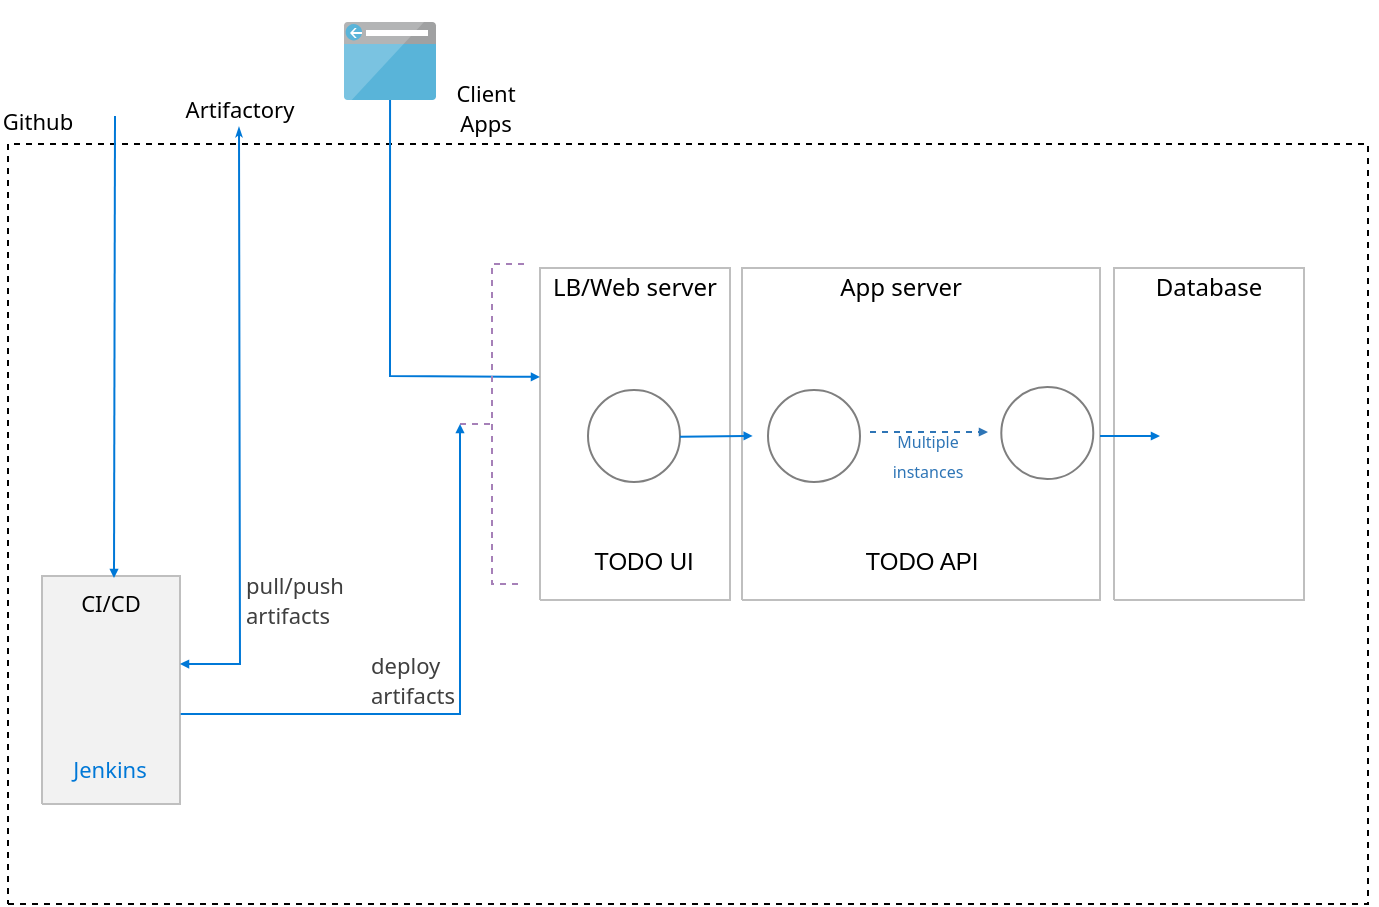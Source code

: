<mxfile version="14.7.1" type="github">
  <diagram name="Architecture" id="Architecture">
    <mxGraphModel dx="868" dy="492" grid="1" gridSize="10" guides="1" tooltips="1" connect="1" arrows="1" fold="1" page="1" pageScale="1" pageWidth="850" pageHeight="1100" math="0" shadow="0">
      <root>
        <mxCell id="0" />
        <mxCell id="1" parent="0" />
        <mxCell id="PjaEeioHZseRxcnawcMe-200" value="" style="shape=image;imageAspect=0;aspect=fixed;verticalLabelPosition=bottom;verticalAlign=top;fontSize=12;strokeColor=#000000;image=https://www.jfrog.com/confluence/download/attachments/46107468/RTF?version=2&amp;modificationDate=1572965730000&amp;api=v2;" parent="1" vertex="1">
          <mxGeometry x="150" y="126" width="60" height="60" as="geometry" />
        </mxCell>
        <mxCell id="PjaEeioHZseRxcnawcMe-180" value="" style="shape=image;imageAspect=0;aspect=fixed;verticalLabelPosition=bottom;verticalAlign=top;fontSize=12;strokeColor=#000000;image=https://www.opc-router.de/wp-content/uploads/2021/03/mongodb_thumbnail.png;" parent="1" vertex="1">
          <mxGeometry x="635" y="304.15" width="59" height="79.35" as="geometry" />
        </mxCell>
        <mxCell id="PjaEeioHZseRxcnawcMe-181" value="&lt;p style=&quot;margin-left: 0 ; margin-right: 0 ; margin-top: 0px ; margin-bottom: 0px ; text-indent: 0 ; direction: ltr&quot;&gt;&lt;font style=&quot;font-size: 8px ; font-family: &amp;#34;segoe ui&amp;#34; ; color: #595959 ; direction: ltr ; letter-spacing: 0px ; line-height: 120% ; opacity: 1&quot;&gt;&lt;br&gt;&lt;/font&gt;&lt;/p&gt;" style="verticalAlign=bottom;align=left;vsdxID=24;fillColor=none;gradientColor=none;shape=stencil(nZBLDoAgDERP0z3SIyjew0SURgSD+Lu9kMZoXLhwN9O+tukAlrNpJg1SzDH4QW/URgNYgZTkjA4UkwJUgGXng+6DX1zLfmoymdXo17xh5zmRJ6Q42BWCfc2oJfdAr+Yv+AP9Cb7OJ3H/2JG1HNGz/84klThPVCc=);strokeColor=#bfbfbf;spacingBottom=-1;spacingRight=-1;labelBackgroundColor=none;rounded=0;html=1;whiteSpace=wrap;" parent="1" vertex="1">
          <mxGeometry x="617" y="252" width="95" height="166" as="geometry" />
        </mxCell>
        <mxCell id="Cpq1ZpIzhN0V-iwIdP6c-247" style="vsdxID=182;gradientColor=none;shape=stencil(nZBLDoAgDERP0z3SIyjew0SURgSD+Lu9kMZoXLhwN9O+tukAlrNpJg1SzDH4QW/URgNYgZTkjA4UkwJUgGXng+6DX1zLfmoymdXo17xh5zmRJ6Q42BWCfc2oJfdAr+Yv+AP9Cb7OJ3H/2JG1HNGz/84klThPVCc=);dashed=1;labelBackgroundColor=#FFFFFF;rounded=0;html=1;whiteSpace=wrap;strokeWidth=1;perimeterSpacing=0;fillColor=none;shadow=0;" parent="1" vertex="1">
          <mxGeometry x="64" y="190" width="680" height="380" as="geometry" />
        </mxCell>
        <mxCell id="24" value="&lt;p style=&quot;margin-left: 0 ; margin-right: 0 ; margin-top: 0px ; margin-bottom: 0px ; text-indent: 0 ; direction: ltr&quot;&gt;&lt;font style=&quot;font-size: 8px ; font-family: &amp;#34;segoe ui&amp;#34; ; color: #595959 ; direction: ltr ; letter-spacing: 0px ; line-height: 120% ; opacity: 1&quot;&gt;&lt;br&gt;&lt;/font&gt;&lt;/p&gt;" style="verticalAlign=bottom;align=left;vsdxID=24;fillColor=none;gradientColor=none;shape=stencil(nZBLDoAgDERP0z3SIyjew0SURgSD+Lu9kMZoXLhwN9O+tukAlrNpJg1SzDH4QW/URgNYgZTkjA4UkwJUgGXng+6DX1zLfmoymdXo17xh5zmRJ6Q42BWCfc2oJfdAr+Yv+AP9Cb7OJ3H/2JG1HNGz/84klThPVCc=);strokeColor=#bfbfbf;spacingBottom=-1;spacingRight=-1;labelBackgroundColor=none;rounded=0;html=1;whiteSpace=wrap;" parent="1" vertex="1">
          <mxGeometry x="330" y="252" width="95" height="166" as="geometry" />
        </mxCell>
        <mxCell id="25" value="&lt;p style=&quot;margin-left: 0 ; margin-right: 0 ; margin-top: 0px ; margin-bottom: 0px ; text-indent: 0 ; direction: ltr&quot;&gt;&lt;font style=&quot;font-size: 8px ; font-family: &amp;#34;segoe ui&amp;#34; ; color: #595959 ; direction: ltr ; letter-spacing: 0px ; line-height: 120% ; opacity: 1&quot;&gt;&lt;br&gt;&lt;/font&gt;&lt;/p&gt;" style="verticalAlign=bottom;align=left;vsdxID=26;fillColor=none;gradientColor=none;shape=stencil(nZBLDoAgDERP0z3SIyjew0SURgSD+Lu9kMZoXLhwN9O+tukAlrNpJg1SzDH4QW/URgNYgZTkjA4UkwJUgGXng+6DX1zLfmoymdXo17xh5zmRJ6Q42BWCfc2oJfdAr+Yv+AP9Cb7OJ3H/2JG1HNGz/84klThPVCc=);strokeColor=#bfbfbf;spacingBottom=-1;spacingRight=-1;labelBackgroundColor=none;rounded=0;html=1;whiteSpace=wrap;" parent="1" vertex="1">
          <mxGeometry x="431" y="252" width="179" height="166" as="geometry" />
        </mxCell>
        <mxCell id="27" value="&lt;font style=&quot;font-size: 12px ; font-family: &amp;#34;segoe ui&amp;#34; ; color: #000000 ; direction: ltr ; letter-spacing: 0px ; line-height: 120% ; opacity: 1&quot;&gt;LB/Web server&lt;br&gt;&lt;/font&gt;" style="verticalAlign=middle;align=center;vsdxID=29;fillColor=none;gradientColor=none;shape=stencil(nZBLDoAgDERP0z3SIyjew0SURgSD+Lu9kMZoXLhwN9O+tukAlrNpJg1SzDH4QW/URgNYgZTkjA4UkwJUgGXng+6DX1zLfmoymdXo17xh5zmRJ6Q42BWCfc2oJfdAr+Yv+AP9Cb7OJ3H/2JG1HNGz/84klThPVCc=);strokeColor=none;labelBackgroundColor=none;rounded=0;html=1;whiteSpace=wrap;" parent="1" vertex="1">
          <mxGeometry x="330" y="252" width="95" height="19" as="geometry" />
        </mxCell>
        <mxCell id="28" value="&lt;font style=&quot;font-size: 12px ; font-family: &amp;#34;segoe ui&amp;#34; ; color: #000000 ; direction: ltr ; letter-spacing: 0px ; line-height: 120% ; opacity: 1&quot;&gt;App server&lt;br&gt;&lt;/font&gt;" style="verticalAlign=middle;align=center;vsdxID=30;fillColor=none;gradientColor=none;shape=stencil(nZBLDoAgDERP0z3SIyjew0SURgSD+Lu9kMZoXLhwN9O+tukAlrNpJg1SzDH4QW/URgNYgZTkjA4UkwJUgGXng+6DX1zLfmoymdXo17xh5zmRJ6Q42BWCfc2oJfdAr+Yv+AP9Cb7OJ3H/2JG1HNGz/84klThPVCc=);strokeColor=none;labelBackgroundColor=none;rounded=0;html=1;whiteSpace=wrap;" parent="1" vertex="1">
          <mxGeometry x="431" y="252" width="159" height="19" as="geometry" />
        </mxCell>
        <mxCell id="159" style="vsdxID=111;edgeStyle=none;dashed=1;startArrow=none;endArrow=block;startSize=5;endSize=2;strokeColor=#2e75b6;spacingTop=0;spacingBottom=0;spacingLeft=0;spacingRight=0;verticalAlign=middle;html=1;labelBackgroundColor=#ffffff;rounded=0;" parent="1" edge="1">
          <mxGeometry relative="1" as="geometry">
            <mxPoint x="-1" as="offset" />
            <Array as="points" />
            <mxPoint x="495" y="334" as="sourcePoint" />
            <mxPoint x="554" y="334" as="targetPoint" />
          </mxGeometry>
        </mxCell>
        <mxCell id="51" value="&lt;font style=&quot;font-size: 8px ; font-family: &amp;#34;segoe ui&amp;#34; ; color: #2e75b6 ; direction: ltr ; letter-spacing: 0px ; line-height: 120% ; opacity: 1&quot;&gt;Multiple instances&lt;br&gt;&lt;/font&gt;" style="verticalAlign=middle;align=center;vsdxID=168;fillColor=none;gradientColor=none;shape=stencil(nZBLDoAgDERP0z3SIyjew0SURgSD+Lu9kMZoXLhwN9O+tukAlrNpJg1SzDH4QW/URgNYgZTkjA4UkwJUgGXng+6DX1zLfmoymdXo17xh5zmRJ6Q42BWCfc2oJfdAr+Yv+AP9Cb7OJ3H/2JG1HNGz/84klThPVCc=);strokeColor=none;labelBackgroundColor=none;rounded=0;html=1;whiteSpace=wrap;" parent="1" vertex="1">
          <mxGeometry x="494" y="335" width="60" height="19" as="geometry" />
        </mxCell>
        <mxCell id="88" value="&lt;div style=&quot;text-align: left&quot;&gt;&lt;span style=&quot;color: rgb(63 , 63 , 63) ; font-family: &amp;#34;segoe ui&amp;#34; ; font-size: 11px ; letter-spacing: 0px&quot;&gt;pull/push artifacts&lt;/span&gt;&lt;/div&gt;" style="verticalAlign=middle;align=center;vsdxID=275;fillColor=none;gradientColor=none;shape=stencil(nZBLDoAgDERP0z3SIyjew0SURgSD+Lu9kMZoXLhwN9O+tukAlrNpJg1SzDH4QW/URgNYgZTkjA4UkwJUgGXng+6DX1zLfmoymdXo17xh5zmRJ6Q42BWCfc2oJfdAr+Yv+AP9Cb7OJ3H/2JG1HNGz/84klThPVCc=);strokeColor=none;labelBackgroundColor=none;rounded=0;html=1;whiteSpace=wrap;" parent="1" vertex="1">
          <mxGeometry x="184" y="404" width="47" height="28" as="geometry" />
        </mxCell>
        <mxCell id="101" style="vsdxID=301;fillColor=none;gradientColor=none;labelBackgroundColor=none;rounded=0;strokeColor=none;html=1;whiteSpace=wrap;" parent="1" vertex="1">
          <mxGeometry x="444" y="313" width="47.35" height="46.92" as="geometry" />
        </mxCell>
        <mxCell id="102" value="" style="verticalAlign=top;align=center;vsdxID=302;fillColor=#FFFFFF;gradientColor=none;shape=stencil(vVHLDsIgEPwajiQI6RfU+h8bu22JCGRB2/69kG1iazx58DazM/vIjjBtmiCi0CplCjecbZ8nYc5Ca+snJJsLEqYTph0C4Ujh4XvmEaqzont41gkL96naodXKrGF6YSfQtUi0OXXDVlqPfJNP6usotUhYbJIUMmQb/GGrAxpRljVycDBuc1hKM2LclX8/7H9nFfB+82Cd45T2+mcspcSRmu4F);strokeColor=#7f7f7f;labelBackgroundColor=none;rounded=0;html=1;whiteSpace=wrap;" parent="101" vertex="1">
          <mxGeometry width="46" height="46" as="geometry" />
        </mxCell>
        <mxCell id="PjaEeioHZseRxcnawcMe-194" value="" style="shape=image;imageAspect=0;aspect=fixed;verticalLabelPosition=bottom;verticalAlign=top;fontSize=12;strokeColor=#000000;image=https://user-images.githubusercontent.com/3613230/41752586-476b0b24-7596-11e8-95fe-8fd3faa21e8a.png;" parent="101" vertex="1">
          <mxGeometry x="-7.65" y="-1.61" width="55" height="48.53" as="geometry" />
        </mxCell>
        <mxCell id="119" style="vsdxID=343;fillColor=none;gradientColor=none;labelBackgroundColor=none;rounded=0;strokeColor=none;html=1;whiteSpace=wrap;" parent="1" vertex="1">
          <mxGeometry x="354" y="313" width="46" height="46" as="geometry" />
        </mxCell>
        <mxCell id="120" value="" style="verticalAlign=top;align=center;vsdxID=337;fillColor=#FFFFFF;gradientColor=none;shape=stencil(vVHLDsIgEPwajiQI6RfU+h8bu22JCGRB2/69kG1iazx58DazM/vIjjBtmiCi0CplCjecbZ8nYc5Ca+snJJsLEqYTph0C4Ujh4XvmEaqzont41gkL96naodXKrGF6YSfQtUi0OXXDVlqPfJNP6usotUhYbJIUMmQb/GGrAxpRljVycDBuc1hKM2LclX8/7H9nFfB+82Cd45T2+mcspcSRmu4F);strokeColor=#7f7f7f;labelBackgroundColor=none;rounded=0;html=1;whiteSpace=wrap;" parent="119" vertex="1">
          <mxGeometry width="46" height="46" as="geometry" />
        </mxCell>
        <mxCell id="150" value="&lt;font style=&quot;font-size: 11px ; font-family: &amp;#34;segoe ui&amp;#34; ; direction: ltr ; letter-spacing: 0px ; line-height: 120% ; opacity: 1&quot;&gt;Artifactory&lt;br&gt;&lt;/font&gt;" style="verticalAlign=middle;align=center;vsdxID=390;fillColor=none;gradientColor=none;shape=stencil(nZBLDoAgDERP0z3SIyjew0SURgSD+Lu9kMZoXLhwN9O+tukAlrNpJg1SzDH4QW/URgNYgZTkjA4UkwJUgGXng+6DX1zLfmoymdXo17xh5zmRJ6Q42BWCfc2oJfdAr+Yv+AP9Cb7OJ3H/2JG1HNGz/84klThPVCc=);strokeColor=none;labelBackgroundColor=none;rounded=0;html=1;whiteSpace=wrap;" parent="1" vertex="1">
          <mxGeometry x="134" y="155" width="92" height="35" as="geometry" />
        </mxCell>
        <mxCell id="Cpq1ZpIzhN0V-iwIdP6c-179" value="&lt;font style=&quot;font-size: 12px&quot;&gt;TODO API&lt;/font&gt;" style="text;html=1;strokeColor=none;fillColor=none;align=center;verticalAlign=middle;whiteSpace=wrap;rounded=0;fontSize=12;" parent="1" vertex="1">
          <mxGeometry x="471.5" y="383.5" width="98" height="30" as="geometry" />
        </mxCell>
        <mxCell id="Cpq1ZpIzhN0V-iwIdP6c-241" value="" style="shape=image;verticalLabelPosition=bottom;labelBackgroundColor=#ffffff;verticalAlign=top;aspect=fixed;imageAspect=0;image=https://cdn4.iconfinder.com/data/icons/iconsimple-logotypes/512/github-512.png;" parent="1" vertex="1">
          <mxGeometry x="92.5" y="126" width="50" height="50" as="geometry" />
        </mxCell>
        <mxCell id="Cpq1ZpIzhN0V-iwIdP6c-243" style="vsdxID=134;edgeStyle=none;startArrow=block;endArrow=none;startSize=2;endSize=2;strokeColor=#0078d7;spacingTop=0;spacingBottom=0;spacingLeft=0;spacingRight=0;verticalAlign=middle;html=1;labelBackgroundColor=#ffffff;rounded=0;exitX=0;exitY=0.328;exitDx=0;exitDy=0;exitPerimeter=0;" parent="1" edge="1" source="24">
          <mxGeometry relative="1" as="geometry">
            <Array as="points">
              <mxPoint x="255" y="306" />
            </Array>
            <mxPoint x="255.335" y="308.324" as="sourcePoint" />
            <mxPoint x="255.03" y="158" as="targetPoint" />
          </mxGeometry>
        </mxCell>
        <mxCell id="52" value="&lt;font style=&quot;font-size:11px;font-family:Segoe UI;color:#000000;direction:ltr;letter-spacing:0px;line-height:120%;opacity:1&quot;&gt;Client Apps&lt;br/&gt;&lt;/font&gt;" style="verticalAlign=middle;align=center;vsdxID=181;fillColor=none;gradientColor=none;shape=stencil(nZBLDoAgDERP0z3SIyjew0SURgSD+Lu9kMZoXLhwN9O+tukAlrNpJg1SzDH4QW/URgNYgZTkjA4UkwJUgGXng+6DX1zLfmoymdXo17xh5zmRJ6Q42BWCfc2oJfdAr+Yv+AP9Cb7OJ3H/2JG1HNGz/84klThPVCc=);strokeColor=none;labelBackgroundColor=none;rounded=0;html=1;whiteSpace=wrap;" parent="1" vertex="1">
          <mxGeometry x="284" y="161.5" width="38" height="20" as="geometry" />
        </mxCell>
        <mxCell id="Cpq1ZpIzhN0V-iwIdP6c-245" value="&lt;font style=&quot;font-size: 11px ; font-family: &amp;#34;segoe ui&amp;#34; ; color: #000000 ; direction: ltr ; letter-spacing: 0px ; line-height: 120% ; opacity: 1&quot;&gt;Github&lt;br&gt;&lt;/font&gt;" style="verticalAlign=middle;align=center;vsdxID=181;fillColor=none;gradientColor=none;shape=stencil(nZBLDoAgDERP0z3SIyjew0SURgSD+Lu9kMZoXLhwN9O+tukAlrNpJg1SzDH4QW/URgNYgZTkjA4UkwJUgGXng+6DX1zLfmoymdXo17xh5zmRJ6Q42BWCfc2oJfdAr+Yv+AP9Cb7OJ3H/2JG1HNGz/84klThPVCc=);strokeColor=none;labelBackgroundColor=none;rounded=0;html=1;whiteSpace=wrap;" parent="1" vertex="1">
          <mxGeometry x="60" y="169" width="38" height="20" as="geometry" />
        </mxCell>
        <mxCell id="153" value="&lt;font style=&quot;font-size:11px;font-family:Segoe UI;color:#000000;direction:ltr;letter-spacing:0px;line-height:120%;opacity:1&quot;&gt;CI/CD&lt;br/&gt;&lt;/font&gt;" style="verticalAlign=top;align=center;vsdxID=274;fillColor=#f2f2f2;gradientColor=none;shape=stencil(nZBLDoAgDERP0z3SIyjew0SURgSD+Lu9kMZoXLhwN9O+tukAlrNpJg1SzDH4QW/URgNYgZTkjA4UkwJUgGXng+6DX1zLfmoymdXo17xh5zmRJ6Q42BWCfc2oJfdAr+Yv+AP9Cb7OJ3H/2JG1HNGz/84klThPVCc=);strokeColor=#bfbfbf;labelBackgroundColor=none;rounded=0;html=1;whiteSpace=wrap;" parent="1" vertex="1">
          <mxGeometry x="81" y="406" width="69" height="114" as="geometry" />
        </mxCell>
        <mxCell id="155" value="&lt;font style=&quot;font-size: 11px ; font-family: &amp;#34;segoe ui&amp;#34; ; color: #0078d7 ; direction: ltr ; letter-spacing: 0px ; line-height: 120% ; opacity: 1&quot;&gt;Jenkins&lt;br&gt;&lt;/font&gt;" style="verticalAlign=middle;align=center;vsdxID=173;fillColor=none;gradientColor=none;shape=stencil(nZBLDoAgDERP0z3SIyjew0SURgSD+Lu9kMZoXLhwN9O+tukAlrNpJg1SzDH4QW/URgNYgZTkjA4UkwJUgGXng+6DX1zLfmoymdXo17xh5zmRJ6Q42BWCfc2oJfdAr+Yv+AP9Cb7OJ3H/2JG1HNGz/84klThPVCc=);strokeColor=none;labelBackgroundColor=none;rounded=0;html=1;whiteSpace=wrap;" parent="1" vertex="1">
          <mxGeometry x="80" y="485" width="70" height="35" as="geometry" />
        </mxCell>
        <mxCell id="R70YHDZ5rD5ZLVwwbKBx-177" style="vsdxID=134;edgeStyle=none;startArrow=block;endArrow=none;startSize=2;endSize=2;strokeColor=#0078d7;spacingTop=0;spacingBottom=0;spacingLeft=0;spacingRight=0;verticalAlign=middle;html=1;labelBackgroundColor=#ffffff;rounded=0;entryX=0.5;entryY=1;entryDx=0;entryDy=0;" parent="1" target="Cpq1ZpIzhN0V-iwIdP6c-241" edge="1">
          <mxGeometry relative="1" as="geometry">
            <Array as="points" />
            <mxPoint x="117" y="407" as="sourcePoint" />
            <mxPoint x="117.0" y="186" as="targetPoint" />
          </mxGeometry>
        </mxCell>
        <mxCell id="y_L1rLnan1oXnGs_XWC_-179" style="vsdxID=174;edgeStyle=none;startArrow=block;endArrow=none;startSize=2;endSize=2;strokeColor=#0078d7;spacingTop=0;spacingBottom=0;spacingLeft=0;spacingRight=0;verticalAlign=middle;html=1;labelBackgroundColor=#ffffff;rounded=0;" parent="1" edge="1">
          <mxGeometry relative="1" as="geometry">
            <Array as="points">
              <mxPoint x="610" y="336" />
            </Array>
            <mxPoint x="640" y="336" as="sourcePoint" />
            <mxPoint x="630" y="336" as="targetPoint" />
          </mxGeometry>
        </mxCell>
        <mxCell id="XGJTlnXFi1ueoiBMRHXA-184" value="&lt;font style=&quot;font-size: 12px&quot;&gt;TODO UI&lt;/font&gt;" style="text;html=1;strokeColor=none;fillColor=none;align=center;verticalAlign=middle;whiteSpace=wrap;rounded=0;fontSize=12;" parent="1" vertex="1">
          <mxGeometry x="333" y="383.5" width="98" height="30" as="geometry" />
        </mxCell>
        <mxCell id="OXFVEwI2tE2bpbJsLajP-177" value="" style="shape=image;imageAspect=0;aspect=fixed;verticalLabelPosition=bottom;verticalAlign=top;image=https://www.jenkins.io/images/logos/jenkins/256.png;" parent="1" vertex="1">
          <mxGeometry x="92.5" y="432" width="45" height="62.27" as="geometry" />
        </mxCell>
        <mxCell id="PjaEeioHZseRxcnawcMe-177" value="" style="shape=image;imageAspect=0;aspect=fixed;verticalLabelPosition=bottom;verticalAlign=top;image=https://static.thenounproject.com/png/754075-200.png;" parent="1" vertex="1">
          <mxGeometry x="672.27" y="118.5" width="76" height="76" as="geometry" />
        </mxCell>
        <mxCell id="PjaEeioHZseRxcnawcMe-178" value="" style="shape=image;imageAspect=0;aspect=fixed;verticalLabelPosition=bottom;verticalAlign=top;strokeColor=#000000;image=https://static-00.iconduck.com/assets.00/virtual-machines-icon-512x464-nlf7gddb.png;" parent="1" vertex="1">
          <mxGeometry x="330" y="228.43" width="26" height="23.57" as="geometry" />
        </mxCell>
        <mxCell id="44" style="vsdxID=126;fillColor=none;gradientColor=none;strokeColor=none;labelBackgroundColor=none;rounded=0;html=1;whiteSpace=wrap;" parent="1" vertex="1">
          <mxGeometry x="232" y="129" width="76.5" height="60" as="geometry" />
        </mxCell>
        <mxCell id="45" style="vsdxID=127;fillColor=#59b4d9;gradientColor=none;shape=stencil(vVLLDsIgEPwajjQUTBPOVf+DWNoSEZot2vr3gqD2YTz04G13dnZnFwaxsm9FJxElvQN7loOqXIvYHlGqTCtBOR8hdkCsrC3IBuzVVDHvRGCG6GJvYcIY+0jooOQeM84yzp/IMZIFnHwVEnmXkTzyITUUGaEReVFm83KS5o9YjKrHYJ1wypqZthbQSOyVcK1FMyv1g5TdCk67aWUmh/Diq/LWO96br17mD7csxX9QNxJXH+2Dj0VqpXV02LS+tJSHoh3Z4QE=);strokeColor=none;strokeWidth=2;spacingTop=-3;spacingBottom=-3;spacingLeft=-3;spacingRight=-3;labelBackgroundColor=none;rounded=0;html=1;whiteSpace=wrap;" parent="44" vertex="1">
          <mxGeometry y="9" width="46" height="30" as="geometry" />
        </mxCell>
        <mxCell id="46" style="vsdxID=128;fillColor=#a0a1a2;gradientColor=none;shape=stencil(tZLdDoIwDIWfZpcjg4mRa8T3WGTA4txINwXf3uFAfkQvSLxre76uaXcQTU3Fao4iYizoC29EbitEjyiKhKo4COsiRDNE00IDL0HfVO7zmnVkF131vXuh9X3JvmuJyMOn5JWdPCmFmpC77yCDs1NgAAMSehZ6OIyDhPpSO20no36Iex2zVhgM2jIrtJrRkkHJsRuGC8nKmWQazuuP8uoei9HkBzqI2+D3UpuvtPo5fzmRC0aHFEJKb7CpvnSUK3k30uwJ);strokeColor=none;strokeWidth=2;spacingTop=-3;spacingBottom=-3;spacingLeft=-3;spacingRight=-3;labelBackgroundColor=none;rounded=0;html=1;whiteSpace=wrap;" parent="44" vertex="1">
          <mxGeometry width="46" height="11" as="geometry" />
        </mxCell>
        <mxCell id="47" style="vsdxID=129;fillColor=#FFFFFF;gradientColor=none;fillOpacity=20;strokeOpacity=20;shape=stencil(vVLREoIgEPwaHnFQ0sZns/9gEpWJxDko8e/DMNO0Xprp7W53j7vjFtFM16zlKCLagDrzThSmRvSAokg0NQdhXIRojmhWKuAVqGtT+Lxlg3KILuo2vGB93S6I06EoIr0HyCM7ei2Dk2Ng0iZeCv0T2IcesfNiMtHJ+LbFzAqNQRlmhGoWYsmg4th1wqVk1YLSHeftCh5nk6LhnzqncUB/2WP1KyEh/9okDRK62XtTPQ22db6l9PupXfDySCmk9Bab8++ecpD3I83v);strokeColor=none;strokeWidth=2;spacingTop=-3;spacingBottom=-3;spacingLeft=-3;spacingRight=-3;labelBackgroundColor=none;rounded=0;html=1;whiteSpace=wrap;" parent="44" vertex="1">
          <mxGeometry width="40" height="39" as="geometry" />
        </mxCell>
        <mxCell id="48" style="vsdxID=130;fillColor=#FFFFFF;gradientColor=none;shape=stencil(nZBLDoAgDERP0z3SIyjew0SURgSD+Lu9kMZoXLhwN9O+tukAlrNpJg1SzDH4QW/URgNYgZTkjA4UkwJUgGXng+6DX1zLfmoymdXo17xh5zmRJ6Q42BWCfc2oJfdAr+Yv+AP9Cb7OJ3H/2JG1HNGz/84klThPVCc=);strokeColor=none;strokeWidth=2;spacingTop=-3;spacingBottom=-3;spacingLeft=-3;spacingRight=-3;labelBackgroundColor=none;rounded=0;html=1;whiteSpace=wrap;" parent="44" vertex="1">
          <mxGeometry x="11" y="4" width="31" height="3" as="geometry" />
        </mxCell>
        <mxCell id="49" style="vsdxID=131;fillColor=#59b4d9;gradientColor=none;shape=stencil(lVHREoIgEPwaHnEQtHw3+w8mUZlInIOS/j4InVKnqd7udm/3Fg6x0nR8EIgSY0GfxShr2yF2QJTKvhMgra8QqxArGw2iBX3t69gPPEyG6qJvwcFFXUpI0FByj31eJHnxRI5xnMPJs+DWNIGNYvbM0iSjC9dph8PcSYNBW26l7hec4tAK7LfhRvF2ChcpMwoxbOBP+Xb7Tb4Z+vrmvxOSHxL64vX7jVQqHu+dX1/LQ/HSrHoA);strokeColor=none;strokeWidth=2;spacingTop=-3;spacingBottom=-3;spacingLeft=-3;spacingRight=-3;labelBackgroundColor=none;rounded=0;html=1;whiteSpace=wrap;" parent="44" vertex="1">
          <mxGeometry x="2" y="1" width="7" height="7" as="geometry" />
        </mxCell>
        <mxCell id="50" style="vsdxID=132;fillColor=#FFFFFF;gradientColor=none;shape=stencil(nZLdDoIwDIWfprdLtzqQa8T3IGHIIjIyhj9vL3MxgkYQ70677zRdeoDSrspbBQI7Z81RXXThKqAdCKGbSlntBgWUAaWlsepgTd8UoW5zT3p1Mmc/4Rp8MmI89i6Bt9DhiI96H/BaNyOcEhbT7zhOULlq8Az8ufQMLCKG08kbzjD+bnj+6E9cblnC16yzYFi80CBe1y11XYdwjN/f0zC0QpIouwM=);strokeColor=none;strokeWidth=2;spacingTop=-3;spacingBottom=-3;spacingLeft=-3;spacingRight=-3;labelBackgroundColor=none;rounded=0;html=1;whiteSpace=wrap;" parent="44" vertex="1">
          <mxGeometry x="3" y="3" width="6" height="5" as="geometry" />
        </mxCell>
        <mxCell id="PjaEeioHZseRxcnawcMe-192" value="&lt;font style=&quot;font-size: 12px ; font-family: &amp;#34;segoe ui&amp;#34; ; color: #000000 ; direction: ltr ; letter-spacing: 0px ; line-height: 120% ; opacity: 1&quot;&gt;Database&lt;br&gt;&lt;/font&gt;" style="verticalAlign=middle;align=center;vsdxID=29;fillColor=none;gradientColor=none;shape=stencil(nZBLDoAgDERP0z3SIyjew0SURgSD+Lu9kMZoXLhwN9O+tukAlrNpJg1SzDH4QW/URgNYgZTkjA4UkwJUgGXng+6DX1zLfmoymdXo17xh5zmRJ6Q42BWCfc2oJfdAr+Yv+AP9Cb7OJ3H/2JG1HNGz/84klThPVCc=);strokeColor=none;labelBackgroundColor=none;rounded=0;html=1;whiteSpace=wrap;" parent="1" vertex="1">
          <mxGeometry x="617" y="252" width="95" height="19" as="geometry" />
        </mxCell>
        <mxCell id="PjaEeioHZseRxcnawcMe-195" style="vsdxID=301;fillColor=none;gradientColor=none;labelBackgroundColor=none;rounded=0;strokeColor=none;html=1;whiteSpace=wrap;" parent="1" vertex="1">
          <mxGeometry x="560.65" y="311.54" width="47.35" height="46.92" as="geometry" />
        </mxCell>
        <mxCell id="PjaEeioHZseRxcnawcMe-196" value="" style="verticalAlign=top;align=center;vsdxID=302;fillColor=#FFFFFF;gradientColor=none;shape=stencil(vVHLDsIgEPwajiQI6RfU+h8bu22JCGRB2/69kG1iazx58DazM/vIjjBtmiCi0CplCjecbZ8nYc5Ca+snJJsLEqYTph0C4Ujh4XvmEaqzont41gkL96naodXKrGF6YSfQtUi0OXXDVlqPfJNP6usotUhYbJIUMmQb/GGrAxpRljVycDBuc1hKM2LclX8/7H9nFfB+82Cd45T2+mcspcSRmu4F);strokeColor=#7f7f7f;labelBackgroundColor=none;rounded=0;html=1;whiteSpace=wrap;" parent="PjaEeioHZseRxcnawcMe-195" vertex="1">
          <mxGeometry width="46" height="46" as="geometry" />
        </mxCell>
        <mxCell id="PjaEeioHZseRxcnawcMe-197" value="" style="shape=image;imageAspect=0;aspect=fixed;verticalLabelPosition=bottom;verticalAlign=top;fontSize=12;strokeColor=#000000;image=https://user-images.githubusercontent.com/3613230/41752586-476b0b24-7596-11e8-95fe-8fd3faa21e8a.png;" parent="PjaEeioHZseRxcnawcMe-195" vertex="1">
          <mxGeometry x="-7.65" y="-1.61" width="55" height="48.53" as="geometry" />
        </mxCell>
        <mxCell id="PjaEeioHZseRxcnawcMe-198" value="" style="shape=image;imageAspect=0;aspect=fixed;verticalLabelPosition=bottom;verticalAlign=top;strokeColor=#000000;image=https://static-00.iconduck.com/assets.00/virtual-machines-icon-512x464-nlf7gddb.png;" parent="1" vertex="1">
          <mxGeometry x="431" y="228.43" width="26" height="23.57" as="geometry" />
        </mxCell>
        <mxCell id="PjaEeioHZseRxcnawcMe-199" value="" style="shape=image;imageAspect=0;aspect=fixed;verticalLabelPosition=bottom;verticalAlign=top;strokeColor=#000000;image=https://static-00.iconduck.com/assets.00/virtual-machines-icon-512x464-nlf7gddb.png;" parent="1" vertex="1">
          <mxGeometry x="617" y="228.43" width="26" height="23.57" as="geometry" />
        </mxCell>
        <mxCell id="PjaEeioHZseRxcnawcMe-201" style="vsdxID=134;edgeStyle=none;startArrow=block;endArrow=classicThin;startSize=2;endSize=2;strokeColor=#0078d7;spacingTop=0;spacingBottom=0;spacingLeft=0;spacingRight=0;verticalAlign=middle;html=1;labelBackgroundColor=#ffffff;rounded=0;exitX=1;exitY=0.386;exitDx=0;exitDy=0;exitPerimeter=0;endFill=1;" parent="1" source="153" edge="1">
          <mxGeometry relative="1" as="geometry">
            <Array as="points">
              <mxPoint x="180" y="450" />
            </Array>
            <mxPoint x="179.805" y="331.824" as="sourcePoint" />
            <mxPoint x="179.5" y="181.5" as="targetPoint" />
          </mxGeometry>
        </mxCell>
        <mxCell id="PjaEeioHZseRxcnawcMe-202" value="" style="strokeWidth=1;html=1;shape=mxgraph.flowchart.annotation_2;align=left;labelPosition=right;pointerEvents=1;fontSize=12;dashed=1;strokeColor=#A680B8;" parent="1" vertex="1">
          <mxGeometry x="290" y="250" width="32" height="160" as="geometry" />
        </mxCell>
        <mxCell id="PjaEeioHZseRxcnawcMe-203" style="vsdxID=134;edgeStyle=none;startArrow=block;endArrow=none;startSize=2;endSize=2;strokeColor=#0078d7;spacingTop=0;spacingBottom=0;spacingLeft=0;spacingRight=0;verticalAlign=middle;html=1;labelBackgroundColor=#ffffff;rounded=0;entryX=1.005;entryY=0.605;entryDx=0;entryDy=0;entryPerimeter=0;exitX=0;exitY=0.5;exitDx=0;exitDy=0;exitPerimeter=0;" parent="1" source="PjaEeioHZseRxcnawcMe-202" target="153" edge="1">
          <mxGeometry relative="1" as="geometry">
            <Array as="points">
              <mxPoint x="290" y="475" />
            </Array>
            <mxPoint x="310" y="413" as="sourcePoint" />
            <mxPoint x="233.5" y="387" as="targetPoint" />
          </mxGeometry>
        </mxCell>
        <mxCell id="PjaEeioHZseRxcnawcMe-204" value="&lt;div style=&quot;text-align: left&quot;&gt;&lt;span style=&quot;color: rgb(63 , 63 , 63) ; font-family: &amp;#34;segoe ui&amp;#34; ; font-size: 11px ; letter-spacing: 0px&quot;&gt;deploy&lt;/span&gt;&lt;/div&gt;&lt;div style=&quot;text-align: left&quot;&gt;&lt;span style=&quot;color: rgb(63 , 63 , 63) ; font-family: &amp;#34;segoe ui&amp;#34; ; font-size: 11px ; letter-spacing: 0px&quot;&gt;artifacts&lt;/span&gt;&lt;/div&gt;" style="verticalAlign=middle;align=center;vsdxID=275;fillColor=none;gradientColor=none;shape=stencil(nZBLDoAgDERP0z3SIyjew0SURgSD+Lu9kMZoXLhwN9O+tukAlrNpJg1SzDH4QW/URgNYgZTkjA4UkwJUgGXng+6DX1zLfmoymdXo17xh5zmRJ6Q42BWCfc2oJfdAr+Yv+AP9Cb7OJ3H/2JG1HNGz/84klThPVCc=);strokeColor=none;labelBackgroundColor=none;rounded=0;html=1;whiteSpace=wrap;" parent="1" vertex="1">
          <mxGeometry x="243" y="444.37" width="47" height="28" as="geometry" />
        </mxCell>
        <mxCell id="x6dMfpFJ78mqeGFsQGTt-177" value="" style="shape=image;imageAspect=0;aspect=fixed;verticalLabelPosition=bottom;verticalAlign=top;dashed=1;fontSize=12;strokeColor=#A680B8;strokeWidth=1;image=https://avatars.githubusercontent.com/u/33972111?s=280&amp;v=4;" vertex="1" parent="1">
          <mxGeometry x="393" y="402" width="32" height="32" as="geometry" />
        </mxCell>
        <mxCell id="x6dMfpFJ78mqeGFsQGTt-178" value="" style="shape=image;imageAspect=0;aspect=fixed;verticalLabelPosition=bottom;verticalAlign=top;dashed=1;fontSize=12;strokeColor=#A680B8;strokeWidth=1;image=https://avatars.githubusercontent.com/u/33972111?s=280&amp;v=4;" vertex="1" parent="1">
          <mxGeometry x="569.5" y="400" width="32" height="32" as="geometry" />
        </mxCell>
        <mxCell id="x6dMfpFJ78mqeGFsQGTt-179" value="" style="shape=image;imageAspect=0;aspect=fixed;verticalLabelPosition=bottom;verticalAlign=top;dashed=1;fontSize=12;strokeColor=#A680B8;strokeWidth=1;image=https://avatars.githubusercontent.com/u/33972111?s=280&amp;v=4;" vertex="1" parent="1">
          <mxGeometry x="672.27" y="400" width="32" height="32" as="geometry" />
        </mxCell>
        <mxCell id="x6dMfpFJ78mqeGFsQGTt-180" value="" style="shape=image;imageAspect=0;aspect=fixed;verticalLabelPosition=bottom;verticalAlign=top;dashed=1;fontSize=12;strokeColor=#A680B8;strokeWidth=1;image=https://avatars.githubusercontent.com/u/33972111?s=280&amp;v=4;" vertex="1" parent="1">
          <mxGeometry x="120" y="510" width="32" height="32" as="geometry" />
        </mxCell>
        <mxCell id="x6dMfpFJ78mqeGFsQGTt-181" value="" style="shape=image;imageAspect=0;aspect=fixed;verticalLabelPosition=bottom;verticalAlign=top;strokeColor=#000000;image=https://static-00.iconduck.com/assets.00/virtual-machines-icon-512x464-nlf7gddb.png;" vertex="1" parent="1">
          <mxGeometry x="80" y="382.43" width="26" height="23.57" as="geometry" />
        </mxCell>
        <mxCell id="x6dMfpFJ78mqeGFsQGTt-182" value="" style="shape=image;imageAspect=0;aspect=fixed;verticalLabelPosition=bottom;verticalAlign=top;fontSize=12;strokeColor=#000000;image=https://destatic.blob.core.windows.net/images/nginx.png;" vertex="1" parent="1">
          <mxGeometry x="361.5" y="318.3" width="32" height="36.33" as="geometry" />
        </mxCell>
        <mxCell id="x6dMfpFJ78mqeGFsQGTt-184" style="vsdxID=174;edgeStyle=none;startArrow=block;endArrow=none;startSize=2;endSize=2;strokeColor=#0078d7;spacingTop=0;spacingBottom=0;spacingLeft=0;spacingRight=0;verticalAlign=middle;html=1;labelBackgroundColor=#ffffff;rounded=0;" edge="1" parent="1" source="PjaEeioHZseRxcnawcMe-194">
          <mxGeometry relative="1" as="geometry">
            <Array as="points">
              <mxPoint x="400" y="336.33" />
            </Array>
            <mxPoint x="430" y="336.33" as="sourcePoint" />
            <mxPoint x="420" y="336.33" as="targetPoint" />
          </mxGeometry>
        </mxCell>
      </root>
    </mxGraphModel>
  </diagram>
</mxfile>
